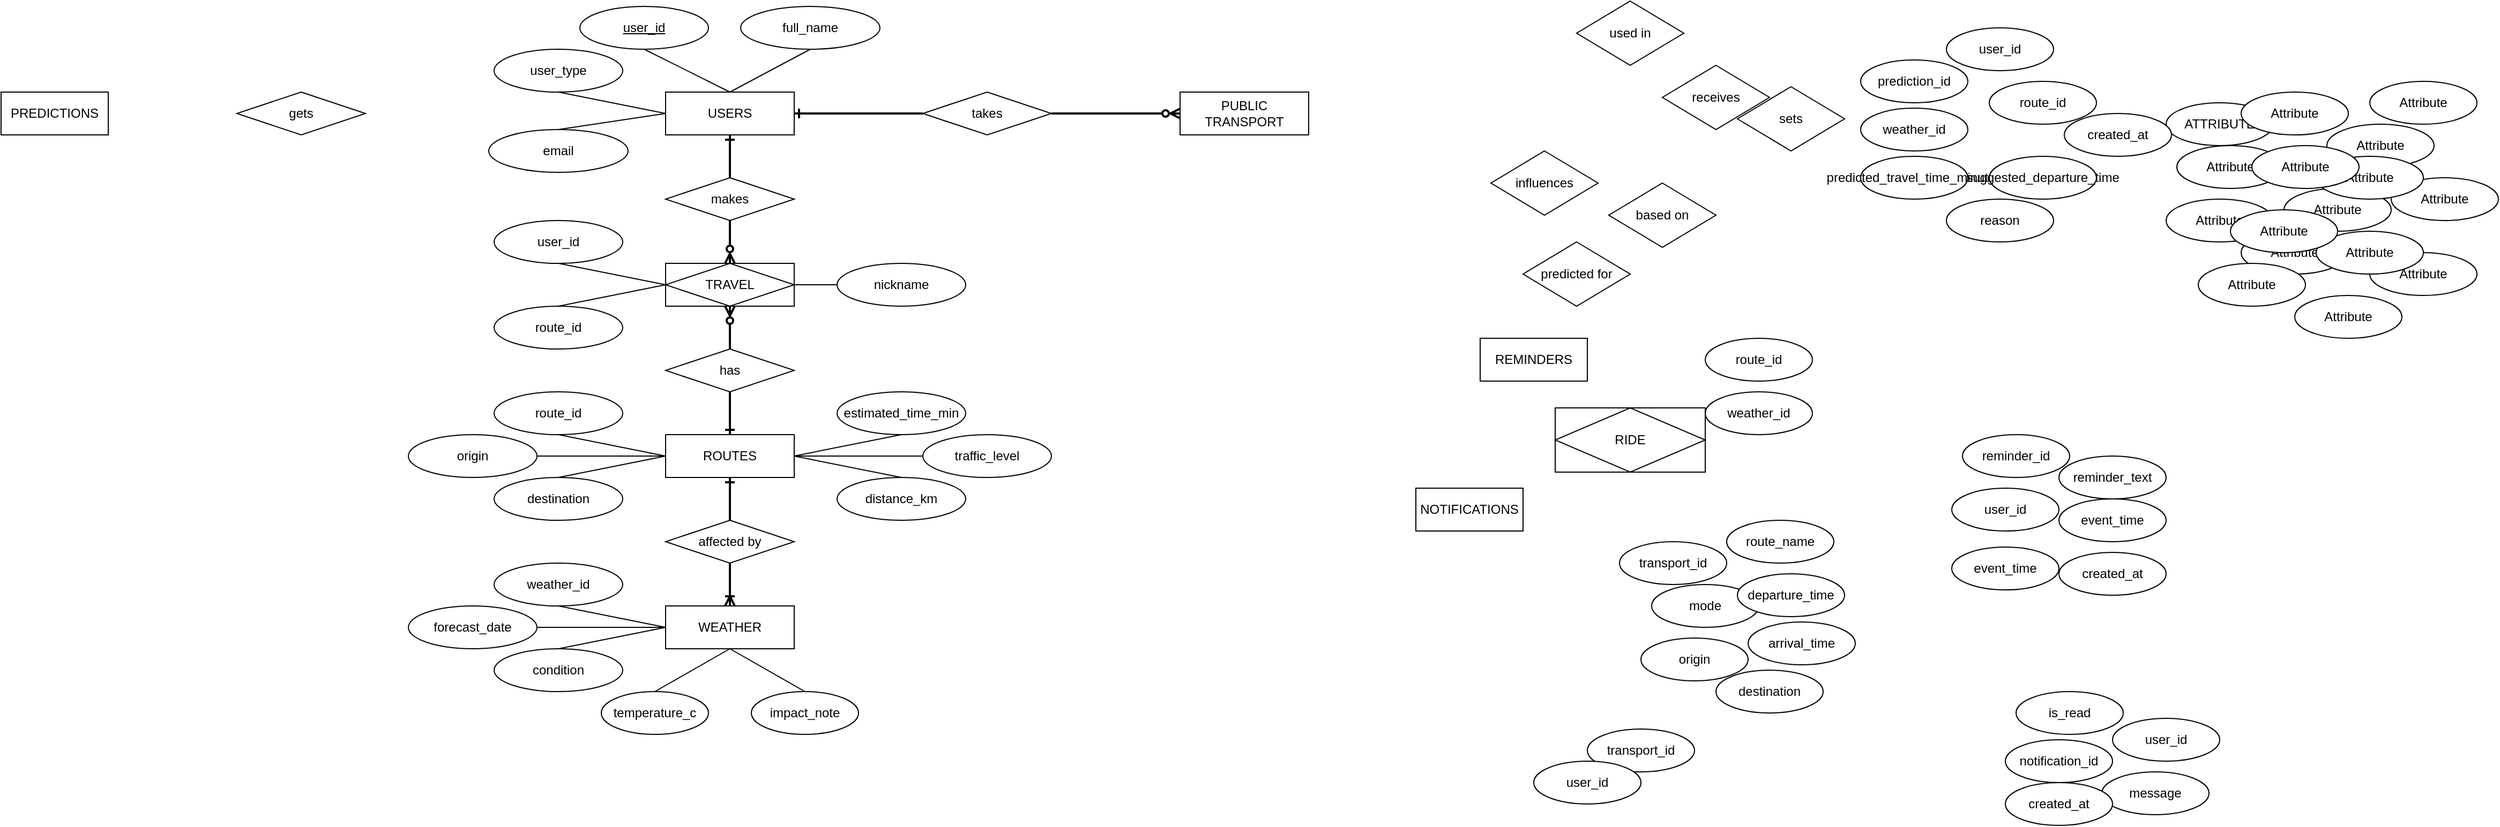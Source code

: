 <mxfile version="28.2.4">
  <diagram name="Page-1" id="dXq6WlskRH7AbOD8Zjuj">
    <mxGraphModel dx="1501" dy="801" grid="1" gridSize="10" guides="1" tooltips="1" connect="1" arrows="1" fold="1" page="1" pageScale="1" pageWidth="1400" pageHeight="850" math="0" shadow="0">
      <root>
        <mxCell id="0" />
        <mxCell id="1" parent="0" />
        <mxCell id="9KrbEgGgeNroT946GBX5-1" value="TRAVEL" style="shape=associativeEntity;whiteSpace=wrap;html=1;align=center;" parent="1" vertex="1">
          <mxGeometry x="760" y="280" width="120" height="40" as="geometry" />
        </mxCell>
        <mxCell id="9KrbEgGgeNroT946GBX5-2" value="USERS" style="whiteSpace=wrap;html=1;align=center;" parent="1" vertex="1">
          <mxGeometry x="760" y="120" width="120" height="40" as="geometry" />
        </mxCell>
        <mxCell id="9KrbEgGgeNroT946GBX5-3" value="ROUTES" style="whiteSpace=wrap;html=1;align=center;" parent="1" vertex="1">
          <mxGeometry x="760" y="440" width="120" height="40" as="geometry" />
        </mxCell>
        <mxCell id="9KrbEgGgeNroT946GBX5-4" value="WEATHER" style="whiteSpace=wrap;html=1;align=center;" parent="1" vertex="1">
          <mxGeometry x="760" y="600" width="120" height="40" as="geometry" />
        </mxCell>
        <mxCell id="9KrbEgGgeNroT946GBX5-5" value="PUBLIC TRANSPORT" style="whiteSpace=wrap;html=1;align=center;" parent="1" vertex="1">
          <mxGeometry x="1240" y="120" width="120" height="40" as="geometry" />
        </mxCell>
        <mxCell id="9KrbEgGgeNroT946GBX5-6" value="PREDICTIONS" style="whiteSpace=wrap;html=1;align=center;" parent="1" vertex="1">
          <mxGeometry x="140" y="120" width="100" height="40" as="geometry" />
        </mxCell>
        <mxCell id="9KrbEgGgeNroT946GBX5-7" value="REMINDERS" style="whiteSpace=wrap;html=1;align=center;" parent="1" vertex="1">
          <mxGeometry x="1520" y="350" width="100" height="40" as="geometry" />
        </mxCell>
        <mxCell id="9KrbEgGgeNroT946GBX5-8" value="NOTIFICATIONS" style="whiteSpace=wrap;html=1;align=center;" parent="1" vertex="1">
          <mxGeometry x="1460" y="490" width="100" height="40" as="geometry" />
        </mxCell>
        <mxCell id="9KrbEgGgeNroT946GBX5-9" value="makes" style="shape=rhombus;perimeter=rhombusPerimeter;whiteSpace=wrap;html=1;align=center;" parent="1" vertex="1">
          <mxGeometry x="760" y="200" width="120" height="40" as="geometry" />
        </mxCell>
        <mxCell id="9KrbEgGgeNroT946GBX5-10" value="has" style="shape=rhombus;perimeter=rhombusPerimeter;whiteSpace=wrap;html=1;align=center;" parent="1" vertex="1">
          <mxGeometry x="760" y="360" width="120" height="40" as="geometry" />
        </mxCell>
        <mxCell id="9KrbEgGgeNroT946GBX5-11" value="affected by" style="shape=rhombus;perimeter=rhombusPerimeter;whiteSpace=wrap;html=1;align=center;" parent="1" vertex="1">
          <mxGeometry x="760" y="520" width="120" height="40" as="geometry" />
        </mxCell>
        <mxCell id="9KrbEgGgeNroT946GBX5-12" value="influences" style="shape=rhombus;perimeter=rhombusPerimeter;whiteSpace=wrap;html=1;align=center;" parent="1" vertex="1">
          <mxGeometry x="1530" y="175" width="100" height="60" as="geometry" />
        </mxCell>
        <mxCell id="9KrbEgGgeNroT946GBX5-13" value="takes" style="shape=rhombus;perimeter=rhombusPerimeter;whiteSpace=wrap;html=1;align=center;" parent="1" vertex="1">
          <mxGeometry x="1000" y="120" width="120" height="40" as="geometry" />
        </mxCell>
        <mxCell id="9KrbEgGgeNroT946GBX5-14" value="used in" style="shape=rhombus;perimeter=rhombusPerimeter;whiteSpace=wrap;html=1;align=center;" parent="1" vertex="1">
          <mxGeometry x="1610" y="35" width="100" height="60" as="geometry" />
        </mxCell>
        <mxCell id="9KrbEgGgeNroT946GBX5-15" value="receives" style="shape=rhombus;perimeter=rhombusPerimeter;whiteSpace=wrap;html=1;align=center;" parent="1" vertex="1">
          <mxGeometry x="1690" y="95" width="100" height="60" as="geometry" />
        </mxCell>
        <mxCell id="9KrbEgGgeNroT946GBX5-16" value="predicted for" style="shape=rhombus;perimeter=rhombusPerimeter;whiteSpace=wrap;html=1;align=center;" parent="1" vertex="1">
          <mxGeometry x="1560" y="260" width="100" height="60" as="geometry" />
        </mxCell>
        <mxCell id="9KrbEgGgeNroT946GBX5-17" value="based on" style="shape=rhombus;perimeter=rhombusPerimeter;whiteSpace=wrap;html=1;align=center;" parent="1" vertex="1">
          <mxGeometry x="1640" y="205" width="100" height="60" as="geometry" />
        </mxCell>
        <mxCell id="9KrbEgGgeNroT946GBX5-18" value="sets" style="shape=rhombus;perimeter=rhombusPerimeter;whiteSpace=wrap;html=1;align=center;" parent="1" vertex="1">
          <mxGeometry x="1760" y="115" width="100" height="60" as="geometry" />
        </mxCell>
        <mxCell id="9KrbEgGgeNroT946GBX5-19" value="gets" style="shape=rhombus;perimeter=rhombusPerimeter;whiteSpace=wrap;html=1;align=center;" parent="1" vertex="1">
          <mxGeometry x="360" y="120" width="120" height="40" as="geometry" />
        </mxCell>
        <mxCell id="9KrbEgGgeNroT946GBX5-21" value="RIDE" style="shape=associativeEntity;whiteSpace=wrap;html=1;align=center;" parent="1" vertex="1">
          <mxGeometry x="1590" y="415" width="140" height="60" as="geometry" />
        </mxCell>
        <mxCell id="9KrbEgGgeNroT946GBX5-22" value="&lt;u&gt;user_id&lt;/u&gt;" style="ellipse;whiteSpace=wrap;html=1;align=center;" parent="1" vertex="1">
          <mxGeometry x="680" y="40" width="120" height="40" as="geometry" />
        </mxCell>
        <mxCell id="9KrbEgGgeNroT946GBX5-23" value="full_name" style="ellipse;whiteSpace=wrap;html=1;align=center;" parent="1" vertex="1">
          <mxGeometry x="830" y="40" width="130" height="40" as="geometry" />
        </mxCell>
        <mxCell id="9KrbEgGgeNroT946GBX5-24" value="email" style="ellipse;whiteSpace=wrap;html=1;align=center;" parent="1" vertex="1">
          <mxGeometry x="595" y="155" width="130" height="40" as="geometry" />
        </mxCell>
        <mxCell id="9KrbEgGgeNroT946GBX5-25" value="user_type" style="ellipse;whiteSpace=wrap;html=1;align=center;" parent="1" vertex="1">
          <mxGeometry x="600" y="80" width="120" height="40" as="geometry" />
        </mxCell>
        <mxCell id="9KrbEgGgeNroT946GBX5-26" value="" style="endArrow=none;html=1;rounded=0;exitX=0.5;exitY=1;exitDx=0;exitDy=0;entryX=0;entryY=0.5;entryDx=0;entryDy=0;" parent="1" source="9KrbEgGgeNroT946GBX5-25" target="9KrbEgGgeNroT946GBX5-2" edge="1">
          <mxGeometry relative="1" as="geometry">
            <mxPoint x="670" y="160" as="sourcePoint" />
            <mxPoint x="830" y="160" as="targetPoint" />
          </mxGeometry>
        </mxCell>
        <mxCell id="9KrbEgGgeNroT946GBX5-27" value="" style="endArrow=none;html=1;rounded=0;exitX=0.5;exitY=1;exitDx=0;exitDy=0;entryX=0.5;entryY=0;entryDx=0;entryDy=0;" parent="1" source="9KrbEgGgeNroT946GBX5-22" target="9KrbEgGgeNroT946GBX5-2" edge="1">
          <mxGeometry relative="1" as="geometry">
            <mxPoint x="782.5" y="80" as="sourcePoint" />
            <mxPoint x="857.5" y="100" as="targetPoint" />
          </mxGeometry>
        </mxCell>
        <mxCell id="9KrbEgGgeNroT946GBX5-28" value="" style="endArrow=none;html=1;rounded=0;exitX=0.5;exitY=1;exitDx=0;exitDy=0;entryX=0.5;entryY=0;entryDx=0;entryDy=0;" parent="1" source="9KrbEgGgeNroT946GBX5-23" target="9KrbEgGgeNroT946GBX5-2" edge="1">
          <mxGeometry relative="1" as="geometry">
            <mxPoint x="810" y="90" as="sourcePoint" />
            <mxPoint x="870" y="150" as="targetPoint" />
          </mxGeometry>
        </mxCell>
        <mxCell id="9KrbEgGgeNroT946GBX5-29" value="" style="endArrow=none;html=1;rounded=0;exitX=0.5;exitY=0;exitDx=0;exitDy=0;entryX=0;entryY=0.5;entryDx=0;entryDy=0;" parent="1" source="9KrbEgGgeNroT946GBX5-24" target="9KrbEgGgeNroT946GBX5-2" edge="1">
          <mxGeometry relative="1" as="geometry">
            <mxPoint x="880" y="100" as="sourcePoint" />
            <mxPoint x="915" y="160" as="targetPoint" />
          </mxGeometry>
        </mxCell>
        <mxCell id="9KrbEgGgeNroT946GBX5-30" value="" style="fontSize=12;html=1;endArrow=none;endFill=0;rounded=0;exitX=0.5;exitY=1;exitDx=0;exitDy=0;entryX=0.5;entryY=0;entryDx=0;entryDy=0;startArrow=ERone;startFill=0;strokeWidth=2;" parent="1" source="9KrbEgGgeNroT946GBX5-2" target="9KrbEgGgeNroT946GBX5-9" edge="1">
          <mxGeometry width="100" height="100" relative="1" as="geometry">
            <mxPoint x="870" y="270" as="sourcePoint" />
            <mxPoint x="970" y="170" as="targetPoint" />
          </mxGeometry>
        </mxCell>
        <mxCell id="9KrbEgGgeNroT946GBX5-31" value="" style="fontSize=12;html=1;endArrow=none;endFill=0;rounded=0;exitX=0.5;exitY=1;exitDx=0;exitDy=0;startArrow=ERzeroToMany;startFill=0;entryX=0.5;entryY=0;entryDx=0;entryDy=0;strokeWidth=2;" parent="1" source="9KrbEgGgeNroT946GBX5-1" target="9KrbEgGgeNroT946GBX5-10" edge="1">
          <mxGeometry width="100" height="100" relative="1" as="geometry">
            <mxPoint x="814.71" y="380" as="sourcePoint" />
            <mxPoint x="815" y="390" as="targetPoint" />
          </mxGeometry>
        </mxCell>
        <mxCell id="9KrbEgGgeNroT946GBX5-32" value="" style="fontSize=12;html=1;endArrow=ERone;endFill=0;rounded=0;exitX=0.5;exitY=1;exitDx=0;exitDy=0;startArrow=none;startFill=0;entryX=0.5;entryY=0;entryDx=0;entryDy=0;strokeWidth=2;" parent="1" source="9KrbEgGgeNroT946GBX5-10" target="9KrbEgGgeNroT946GBX5-3" edge="1">
          <mxGeometry width="100" height="100" relative="1" as="geometry">
            <mxPoint x="884.77" y="435" as="sourcePoint" />
            <mxPoint x="884.77" y="485" as="targetPoint" />
          </mxGeometry>
        </mxCell>
        <mxCell id="9KrbEgGgeNroT946GBX5-33" value="" style="fontSize=12;html=1;endArrow=ERzeroToMany;endFill=1;rounded=0;exitX=0.5;exitY=1;exitDx=0;exitDy=0;entryX=0.5;entryY=0;entryDx=0;entryDy=0;startArrow=none;startFill=0;strokeWidth=2;" parent="1" source="9KrbEgGgeNroT946GBX5-9" target="9KrbEgGgeNroT946GBX5-1" edge="1">
          <mxGeometry width="100" height="100" relative="1" as="geometry">
            <mxPoint x="990" y="200" as="sourcePoint" />
            <mxPoint x="995" y="360" as="targetPoint" />
          </mxGeometry>
        </mxCell>
        <mxCell id="9KrbEgGgeNroT946GBX5-34" value="user_id" style="ellipse;whiteSpace=wrap;html=1;align=center;" parent="1" vertex="1">
          <mxGeometry x="600" y="240" width="120" height="40" as="geometry" />
        </mxCell>
        <mxCell id="9KrbEgGgeNroT946GBX5-35" value="route_id" style="ellipse;whiteSpace=wrap;html=1;align=center;" parent="1" vertex="1">
          <mxGeometry x="600" y="320" width="120" height="40" as="geometry" />
        </mxCell>
        <mxCell id="9KrbEgGgeNroT946GBX5-36" value="nickname" style="ellipse;whiteSpace=wrap;html=1;align=center;" parent="1" vertex="1">
          <mxGeometry x="920" y="280" width="120" height="40" as="geometry" />
        </mxCell>
        <mxCell id="9KrbEgGgeNroT946GBX5-37" value="" style="endArrow=none;html=1;rounded=0;exitX=0.5;exitY=1;exitDx=0;exitDy=0;entryX=0;entryY=0.5;entryDx=0;entryDy=0;" parent="1" source="9KrbEgGgeNroT946GBX5-34" target="9KrbEgGgeNroT946GBX5-1" edge="1">
          <mxGeometry relative="1" as="geometry">
            <mxPoint x="680" y="280" as="sourcePoint" />
            <mxPoint x="760" y="300" as="targetPoint" />
          </mxGeometry>
        </mxCell>
        <mxCell id="9KrbEgGgeNroT946GBX5-38" value="" style="endArrow=none;html=1;rounded=0;exitX=0.5;exitY=0;exitDx=0;exitDy=0;entryX=0;entryY=0.5;entryDx=0;entryDy=0;" parent="1" source="9KrbEgGgeNroT946GBX5-35" target="9KrbEgGgeNroT946GBX5-1" edge="1">
          <mxGeometry relative="1" as="geometry">
            <mxPoint x="720" y="260" as="sourcePoint" />
            <mxPoint x="790" y="270" as="targetPoint" />
          </mxGeometry>
        </mxCell>
        <mxCell id="9KrbEgGgeNroT946GBX5-39" value="" style="endArrow=none;html=1;rounded=0;exitX=1;exitY=0.5;exitDx=0;exitDy=0;entryX=0;entryY=0.5;entryDx=0;entryDy=0;" parent="1" source="9KrbEgGgeNroT946GBX5-1" target="9KrbEgGgeNroT946GBX5-36" edge="1">
          <mxGeometry relative="1" as="geometry">
            <mxPoint x="890" y="320" as="sourcePoint" />
            <mxPoint x="960" y="310" as="targetPoint" />
          </mxGeometry>
        </mxCell>
        <mxCell id="9KrbEgGgeNroT946GBX5-40" value="route_id" style="ellipse;whiteSpace=wrap;html=1;align=center;" parent="1" vertex="1">
          <mxGeometry x="600" y="400" width="120" height="40" as="geometry" />
        </mxCell>
        <mxCell id="EZT8Fwv9AmYx2iff5m9D-2" value="Attribute" style="ellipse;whiteSpace=wrap;html=1;align=center;" parent="1" vertex="1">
          <mxGeometry x="2160" y="220" width="100" height="40" as="geometry" />
        </mxCell>
        <mxCell id="EZT8Fwv9AmYx2iff5m9D-3" value="Attribute" style="ellipse;whiteSpace=wrap;html=1;align=center;" parent="1" vertex="1">
          <mxGeometry x="2170" y="170" width="100" height="40" as="geometry" />
        </mxCell>
        <mxCell id="EZT8Fwv9AmYx2iff5m9D-4" value="weather_id" style="ellipse;whiteSpace=wrap;html=1;align=center;" parent="1" vertex="1">
          <mxGeometry x="1730" y="400" width="100" height="40" as="geometry" />
        </mxCell>
        <mxCell id="EZT8Fwv9AmYx2iff5m9D-5" value="ATTRIBUTE" style="ellipse;whiteSpace=wrap;html=1;align=center;" parent="1" vertex="1">
          <mxGeometry x="2160" y="130" width="100" height="40" as="geometry" />
        </mxCell>
        <mxCell id="EZT8Fwv9AmYx2iff5m9D-6" value="traffic_level" style="ellipse;whiteSpace=wrap;html=1;align=center;" parent="1" vertex="1">
          <mxGeometry x="1000" y="440" width="120" height="40" as="geometry" />
        </mxCell>
        <mxCell id="EZT8Fwv9AmYx2iff5m9D-7" value="weather_id" style="ellipse;whiteSpace=wrap;html=1;align=center;" parent="1" vertex="1">
          <mxGeometry x="600" y="560" width="120" height="40" as="geometry" />
        </mxCell>
        <mxCell id="EZT8Fwv9AmYx2iff5m9D-8" value="route_id" style="ellipse;whiteSpace=wrap;html=1;align=center;" parent="1" vertex="1">
          <mxGeometry x="1730" y="350" width="100" height="40" as="geometry" />
        </mxCell>
        <mxCell id="EZT8Fwv9AmYx2iff5m9D-9" value="distance_km" style="ellipse;whiteSpace=wrap;html=1;align=center;" parent="1" vertex="1">
          <mxGeometry x="920" y="480" width="120" height="40" as="geometry" />
        </mxCell>
        <mxCell id="EZT8Fwv9AmYx2iff5m9D-10" value="condition" style="ellipse;whiteSpace=wrap;html=1;align=center;" parent="1" vertex="1">
          <mxGeometry x="600" y="640" width="120" height="40" as="geometry" />
        </mxCell>
        <mxCell id="EZT8Fwv9AmYx2iff5m9D-11" value="origin" style="ellipse;whiteSpace=wrap;html=1;align=center;" parent="1" vertex="1">
          <mxGeometry x="520" y="440" width="120" height="40" as="geometry" />
        </mxCell>
        <mxCell id="EZT8Fwv9AmYx2iff5m9D-12" value="forecast_date" style="ellipse;whiteSpace=wrap;html=1;align=center;" parent="1" vertex="1">
          <mxGeometry x="520" y="600" width="120" height="40" as="geometry" />
        </mxCell>
        <mxCell id="EZT8Fwv9AmYx2iff5m9D-13" value="temperature_c" style="ellipse;whiteSpace=wrap;html=1;align=center;" parent="1" vertex="1">
          <mxGeometry x="700" y="680" width="100" height="40" as="geometry" />
        </mxCell>
        <mxCell id="EZT8Fwv9AmYx2iff5m9D-14" value="destination" style="ellipse;whiteSpace=wrap;html=1;align=center;" parent="1" vertex="1">
          <mxGeometry x="600" y="480" width="120" height="40" as="geometry" />
        </mxCell>
        <mxCell id="EZT8Fwv9AmYx2iff5m9D-15" value="estimated_time_min" style="ellipse;whiteSpace=wrap;html=1;align=center;" parent="1" vertex="1">
          <mxGeometry x="920" y="400" width="120" height="40" as="geometry" />
        </mxCell>
        <mxCell id="EZT8Fwv9AmYx2iff5m9D-16" value="Attribute" style="ellipse;whiteSpace=wrap;html=1;align=center;" parent="1" vertex="1">
          <mxGeometry x="2350" y="110" width="100" height="40" as="geometry" />
        </mxCell>
        <mxCell id="EZT8Fwv9AmYx2iff5m9D-17" value="Attribute" style="ellipse;whiteSpace=wrap;html=1;align=center;" parent="1" vertex="1">
          <mxGeometry x="2370" y="200" width="100" height="40" as="geometry" />
        </mxCell>
        <mxCell id="EZT8Fwv9AmYx2iff5m9D-18" value="Attribute" style="ellipse;whiteSpace=wrap;html=1;align=center;" parent="1" vertex="1">
          <mxGeometry x="2310" y="150" width="100" height="40" as="geometry" />
        </mxCell>
        <mxCell id="EZT8Fwv9AmYx2iff5m9D-19" value="Attribute" style="ellipse;whiteSpace=wrap;html=1;align=center;" parent="1" vertex="1">
          <mxGeometry x="2350" y="270" width="100" height="40" as="geometry" />
        </mxCell>
        <mxCell id="EZT8Fwv9AmYx2iff5m9D-20" value="notification_id" style="ellipse;whiteSpace=wrap;html=1;align=center;" parent="1" vertex="1">
          <mxGeometry x="2010" y="725" width="100" height="40" as="geometry" />
        </mxCell>
        <mxCell id="EZT8Fwv9AmYx2iff5m9D-21" value="event_time" style="ellipse;whiteSpace=wrap;html=1;align=center;" parent="1" vertex="1">
          <mxGeometry x="2060" y="500" width="100" height="40" as="geometry" />
        </mxCell>
        <mxCell id="EZT8Fwv9AmYx2iff5m9D-22" value="event_time" style="ellipse;whiteSpace=wrap;html=1;align=center;" parent="1" vertex="1">
          <mxGeometry x="1960" y="545" width="100" height="40" as="geometry" />
        </mxCell>
        <mxCell id="EZT8Fwv9AmYx2iff5m9D-23" value="user_id" style="ellipse;whiteSpace=wrap;html=1;align=center;" parent="1" vertex="1">
          <mxGeometry x="1955" y="60" width="100" height="40" as="geometry" />
        </mxCell>
        <mxCell id="EZT8Fwv9AmYx2iff5m9D-24" value="route_id" style="ellipse;whiteSpace=wrap;html=1;align=center;" parent="1" vertex="1">
          <mxGeometry x="1995" y="110" width="100" height="40" as="geometry" />
        </mxCell>
        <mxCell id="EZT8Fwv9AmYx2iff5m9D-25" value="Attribute" style="ellipse;whiteSpace=wrap;html=1;align=center;" parent="1" vertex="1">
          <mxGeometry x="2270" y="210" width="100" height="40" as="geometry" />
        </mxCell>
        <mxCell id="EZT8Fwv9AmYx2iff5m9D-26" value="reminder_text" style="ellipse;whiteSpace=wrap;html=1;align=center;" parent="1" vertex="1">
          <mxGeometry x="2060" y="460" width="100" height="40" as="geometry" />
        </mxCell>
        <mxCell id="EZT8Fwv9AmYx2iff5m9D-27" value="prediction_id" style="ellipse;whiteSpace=wrap;html=1;align=center;" parent="1" vertex="1">
          <mxGeometry x="1875" y="90" width="100" height="40" as="geometry" />
        </mxCell>
        <mxCell id="EZT8Fwv9AmYx2iff5m9D-28" value="created_at" style="ellipse;whiteSpace=wrap;html=1;align=center;" parent="1" vertex="1">
          <mxGeometry x="2065" y="140" width="100" height="40" as="geometry" />
        </mxCell>
        <mxCell id="EZT8Fwv9AmYx2iff5m9D-29" value="transport_id" style="ellipse;whiteSpace=wrap;html=1;align=center;" parent="1" vertex="1">
          <mxGeometry x="1620" y="715" width="100" height="40" as="geometry" />
        </mxCell>
        <mxCell id="EZT8Fwv9AmYx2iff5m9D-30" value="user_id" style="ellipse;whiteSpace=wrap;html=1;align=center;" parent="1" vertex="1">
          <mxGeometry x="1570" y="745" width="100" height="40" as="geometry" />
        </mxCell>
        <mxCell id="EZT8Fwv9AmYx2iff5m9D-31" value="Attribute" style="ellipse;whiteSpace=wrap;html=1;align=center;" parent="1" vertex="1">
          <mxGeometry x="2230" y="250" width="100" height="40" as="geometry" />
        </mxCell>
        <mxCell id="EZT8Fwv9AmYx2iff5m9D-32" value="user_id" style="ellipse;whiteSpace=wrap;html=1;align=center;" parent="1" vertex="1">
          <mxGeometry x="1960" y="490" width="100" height="40" as="geometry" />
        </mxCell>
        <mxCell id="EZT8Fwv9AmYx2iff5m9D-33" value="Attribute" style="ellipse;whiteSpace=wrap;html=1;align=center;" parent="1" vertex="1">
          <mxGeometry x="2230" y="120" width="100" height="40" as="geometry" />
        </mxCell>
        <mxCell id="EZT8Fwv9AmYx2iff5m9D-34" value="Attribute" style="ellipse;whiteSpace=wrap;html=1;align=center;" parent="1" vertex="1">
          <mxGeometry x="2190" y="280" width="100" height="40" as="geometry" />
        </mxCell>
        <mxCell id="EZT8Fwv9AmYx2iff5m9D-35" value="Attribute" style="ellipse;whiteSpace=wrap;html=1;align=center;" parent="1" vertex="1">
          <mxGeometry x="2300" y="250" width="100" height="40" as="geometry" />
        </mxCell>
        <mxCell id="EZT8Fwv9AmYx2iff5m9D-36" value="is_read" style="ellipse;whiteSpace=wrap;html=1;align=center;" parent="1" vertex="1">
          <mxGeometry x="2020" y="680" width="100" height="40" as="geometry" />
        </mxCell>
        <mxCell id="EZT8Fwv9AmYx2iff5m9D-37" value="Attribute" style="ellipse;whiteSpace=wrap;html=1;align=center;" parent="1" vertex="1">
          <mxGeometry x="2280" y="310" width="100" height="40" as="geometry" />
        </mxCell>
        <mxCell id="EZT8Fwv9AmYx2iff5m9D-38" value="reason" style="ellipse;whiteSpace=wrap;html=1;align=center;" parent="1" vertex="1">
          <mxGeometry x="1955" y="220" width="100" height="40" as="geometry" />
        </mxCell>
        <mxCell id="EZT8Fwv9AmYx2iff5m9D-39" value="predicted_travel_time_minutes" style="ellipse;whiteSpace=wrap;html=1;align=center;" parent="1" vertex="1">
          <mxGeometry x="1875" y="180" width="100" height="40" as="geometry" />
        </mxCell>
        <mxCell id="EZT8Fwv9AmYx2iff5m9D-40" value="reminder_id" style="ellipse;whiteSpace=wrap;html=1;align=center;" parent="1" vertex="1">
          <mxGeometry x="1970" y="440" width="100" height="40" as="geometry" />
        </mxCell>
        <mxCell id="EZT8Fwv9AmYx2iff5m9D-41" value="Attribute" style="ellipse;whiteSpace=wrap;html=1;align=center;" parent="1" vertex="1">
          <mxGeometry x="2300" y="180" width="100" height="40" as="geometry" />
        </mxCell>
        <mxCell id="EZT8Fwv9AmYx2iff5m9D-42" value="Attribute" style="ellipse;whiteSpace=wrap;html=1;align=center;" parent="1" vertex="1">
          <mxGeometry x="2240" y="170" width="100" height="40" as="geometry" />
        </mxCell>
        <mxCell id="EZT8Fwv9AmYx2iff5m9D-43" value="origin" style="ellipse;whiteSpace=wrap;html=1;align=center;" parent="1" vertex="1">
          <mxGeometry x="1670" y="630" width="100" height="40" as="geometry" />
        </mxCell>
        <mxCell id="EZT8Fwv9AmYx2iff5m9D-44" value="weather_id" style="ellipse;whiteSpace=wrap;html=1;align=center;" parent="1" vertex="1">
          <mxGeometry x="1875" y="135" width="100" height="40" as="geometry" />
        </mxCell>
        <mxCell id="EZT8Fwv9AmYx2iff5m9D-45" value="message" style="ellipse;whiteSpace=wrap;html=1;align=center;" parent="1" vertex="1">
          <mxGeometry x="2100" y="755" width="100" height="40" as="geometry" />
        </mxCell>
        <mxCell id="EZT8Fwv9AmYx2iff5m9D-46" value="user_id" style="ellipse;whiteSpace=wrap;html=1;align=center;" parent="1" vertex="1">
          <mxGeometry x="2110" y="705" width="100" height="40" as="geometry" />
        </mxCell>
        <mxCell id="EZT8Fwv9AmYx2iff5m9D-47" value="transport_id" style="ellipse;whiteSpace=wrap;html=1;align=center;rotation=0;" parent="1" vertex="1">
          <mxGeometry x="1650" y="540" width="100" height="40" as="geometry" />
        </mxCell>
        <mxCell id="EZT8Fwv9AmYx2iff5m9D-48" value="destination" style="ellipse;whiteSpace=wrap;html=1;align=center;" parent="1" vertex="1">
          <mxGeometry x="1740" y="660" width="100" height="40" as="geometry" />
        </mxCell>
        <mxCell id="EZT8Fwv9AmYx2iff5m9D-49" value="created_at" style="ellipse;whiteSpace=wrap;html=1;align=center;" parent="1" vertex="1">
          <mxGeometry x="2060" y="550" width="100" height="40" as="geometry" />
        </mxCell>
        <mxCell id="EZT8Fwv9AmYx2iff5m9D-50" value="route_name" style="ellipse;whiteSpace=wrap;html=1;align=center;" parent="1" vertex="1">
          <mxGeometry x="1750" y="520" width="100" height="40" as="geometry" />
        </mxCell>
        <mxCell id="EZT8Fwv9AmYx2iff5m9D-51" value="impact_note" style="ellipse;whiteSpace=wrap;html=1;align=center;" parent="1" vertex="1">
          <mxGeometry x="840" y="680" width="100" height="40" as="geometry" />
        </mxCell>
        <mxCell id="EZT8Fwv9AmYx2iff5m9D-52" value="suggested_departure_time" style="ellipse;whiteSpace=wrap;html=1;align=center;" parent="1" vertex="1">
          <mxGeometry x="1995" y="180" width="100" height="40" as="geometry" />
        </mxCell>
        <mxCell id="EZT8Fwv9AmYx2iff5m9D-53" value="Attribute" style="ellipse;whiteSpace=wrap;html=1;align=center;" parent="1" vertex="1">
          <mxGeometry x="2220" y="230" width="100" height="40" as="geometry" />
        </mxCell>
        <mxCell id="EZT8Fwv9AmYx2iff5m9D-54" value="created_at" style="ellipse;whiteSpace=wrap;html=1;align=center;" parent="1" vertex="1">
          <mxGeometry x="2010" y="765" width="100" height="40" as="geometry" />
        </mxCell>
        <mxCell id="EZT8Fwv9AmYx2iff5m9D-55" value="mode" style="ellipse;whiteSpace=wrap;html=1;align=center;" parent="1" vertex="1">
          <mxGeometry x="1680" y="580" width="100" height="40" as="geometry" />
        </mxCell>
        <mxCell id="EZT8Fwv9AmYx2iff5m9D-56" value="departure_time" style="ellipse;whiteSpace=wrap;html=1;align=center;" parent="1" vertex="1">
          <mxGeometry x="1760" y="570" width="100" height="40" as="geometry" />
        </mxCell>
        <mxCell id="EZT8Fwv9AmYx2iff5m9D-57" value="arrival_time" style="ellipse;whiteSpace=wrap;html=1;align=center;" parent="1" vertex="1">
          <mxGeometry x="1770" y="615" width="100" height="40" as="geometry" />
        </mxCell>
        <mxCell id="iCCxBn-vq7RnBzHDNI8v-3" value="" style="endArrow=none;html=1;rounded=0;exitX=0.5;exitY=1;exitDx=0;exitDy=0;entryX=0;entryY=0.5;entryDx=0;entryDy=0;" edge="1" parent="1" source="9KrbEgGgeNroT946GBX5-40" target="9KrbEgGgeNroT946GBX5-3">
          <mxGeometry relative="1" as="geometry">
            <mxPoint x="680" y="467.5" as="sourcePoint" />
            <mxPoint x="750" y="452.5" as="targetPoint" />
          </mxGeometry>
        </mxCell>
        <mxCell id="iCCxBn-vq7RnBzHDNI8v-5" value="" style="endArrow=none;html=1;rounded=0;exitX=1;exitY=0.5;exitDx=0;exitDy=0;entryX=0;entryY=0.5;entryDx=0;entryDy=0;" edge="1" parent="1" source="EZT8Fwv9AmYx2iff5m9D-11" target="9KrbEgGgeNroT946GBX5-3">
          <mxGeometry relative="1" as="geometry">
            <mxPoint x="740" y="440" as="sourcePoint" />
            <mxPoint x="760" y="480" as="targetPoint" />
          </mxGeometry>
        </mxCell>
        <mxCell id="iCCxBn-vq7RnBzHDNI8v-6" value="" style="endArrow=none;html=1;rounded=0;exitX=0.5;exitY=0;exitDx=0;exitDy=0;entryX=0;entryY=0.5;entryDx=0;entryDy=0;" edge="1" parent="1" source="EZT8Fwv9AmYx2iff5m9D-14" target="9KrbEgGgeNroT946GBX5-3">
          <mxGeometry relative="1" as="geometry">
            <mxPoint x="660" y="560" as="sourcePoint" />
            <mxPoint x="680" y="600" as="targetPoint" />
          </mxGeometry>
        </mxCell>
        <mxCell id="iCCxBn-vq7RnBzHDNI8v-7" value="" style="endArrow=none;html=1;rounded=0;exitX=0.5;exitY=1;exitDx=0;exitDy=0;entryX=1;entryY=0.5;entryDx=0;entryDy=0;" edge="1" parent="1" source="EZT8Fwv9AmYx2iff5m9D-15" target="9KrbEgGgeNroT946GBX5-3">
          <mxGeometry relative="1" as="geometry">
            <mxPoint x="900" y="540" as="sourcePoint" />
            <mxPoint x="920" y="580" as="targetPoint" />
          </mxGeometry>
        </mxCell>
        <mxCell id="iCCxBn-vq7RnBzHDNI8v-8" value="" style="endArrow=none;html=1;rounded=0;exitX=0;exitY=0.5;exitDx=0;exitDy=0;entryX=1;entryY=0.5;entryDx=0;entryDy=0;" edge="1" parent="1" source="EZT8Fwv9AmYx2iff5m9D-6" target="9KrbEgGgeNroT946GBX5-3">
          <mxGeometry relative="1" as="geometry">
            <mxPoint x="960" y="460" as="sourcePoint" />
            <mxPoint x="980" y="500" as="targetPoint" />
          </mxGeometry>
        </mxCell>
        <mxCell id="iCCxBn-vq7RnBzHDNI8v-9" value="" style="endArrow=none;html=1;rounded=0;exitX=0.5;exitY=0;exitDx=0;exitDy=0;entryX=1;entryY=0.5;entryDx=0;entryDy=0;" edge="1" parent="1" source="EZT8Fwv9AmYx2iff5m9D-9" target="9KrbEgGgeNroT946GBX5-3">
          <mxGeometry relative="1" as="geometry">
            <mxPoint x="930" y="480" as="sourcePoint" />
            <mxPoint x="950" y="520" as="targetPoint" />
          </mxGeometry>
        </mxCell>
        <mxCell id="iCCxBn-vq7RnBzHDNI8v-10" value="" style="fontSize=12;html=1;endArrow=none;endFill=0;rounded=0;exitX=0.5;exitY=1;exitDx=0;exitDy=0;startArrow=ERone;startFill=0;entryX=0.5;entryY=0;entryDx=0;entryDy=0;strokeWidth=2;" edge="1" parent="1" source="9KrbEgGgeNroT946GBX5-3" target="9KrbEgGgeNroT946GBX5-11">
          <mxGeometry width="100" height="100" relative="1" as="geometry">
            <mxPoint x="820" y="440" as="sourcePoint" />
            <mxPoint x="820" y="480" as="targetPoint" />
          </mxGeometry>
        </mxCell>
        <mxCell id="iCCxBn-vq7RnBzHDNI8v-11" value="" style="fontSize=12;html=1;endArrow=ERoneToMany;endFill=0;rounded=0;startArrow=none;startFill=0;entryX=0.5;entryY=0;entryDx=0;entryDy=0;exitX=0.5;exitY=1;exitDx=0;exitDy=0;strokeWidth=2;" edge="1" parent="1" source="9KrbEgGgeNroT946GBX5-11" target="9KrbEgGgeNroT946GBX5-4">
          <mxGeometry width="100" height="100" relative="1" as="geometry">
            <mxPoint x="880" y="560" as="sourcePoint" />
            <mxPoint x="810" y="560" as="targetPoint" />
          </mxGeometry>
        </mxCell>
        <mxCell id="iCCxBn-vq7RnBzHDNI8v-14" value="" style="endArrow=none;html=1;rounded=0;exitX=0.5;exitY=1;exitDx=0;exitDy=0;entryX=0;entryY=0.5;entryDx=0;entryDy=0;" edge="1" parent="1" source="EZT8Fwv9AmYx2iff5m9D-7" target="9KrbEgGgeNroT946GBX5-4">
          <mxGeometry relative="1" as="geometry">
            <mxPoint x="700" y="620" as="sourcePoint" />
            <mxPoint x="800" y="600" as="targetPoint" />
          </mxGeometry>
        </mxCell>
        <mxCell id="iCCxBn-vq7RnBzHDNI8v-15" value="" style="endArrow=none;html=1;rounded=0;exitX=1;exitY=0.5;exitDx=0;exitDy=0;entryX=0;entryY=0.5;entryDx=0;entryDy=0;" edge="1" parent="1" source="EZT8Fwv9AmYx2iff5m9D-12" target="9KrbEgGgeNroT946GBX5-4">
          <mxGeometry relative="1" as="geometry">
            <mxPoint x="640" y="620" as="sourcePoint" />
            <mxPoint x="740" y="640" as="targetPoint" />
          </mxGeometry>
        </mxCell>
        <mxCell id="iCCxBn-vq7RnBzHDNI8v-16" value="" style="endArrow=none;html=1;rounded=0;exitX=0.5;exitY=0;exitDx=0;exitDy=0;entryX=0;entryY=0.5;entryDx=0;entryDy=0;" edge="1" parent="1" source="EZT8Fwv9AmYx2iff5m9D-10" target="9KrbEgGgeNroT946GBX5-4">
          <mxGeometry relative="1" as="geometry">
            <mxPoint x="730" y="640" as="sourcePoint" />
            <mxPoint x="830" y="660" as="targetPoint" />
          </mxGeometry>
        </mxCell>
        <mxCell id="iCCxBn-vq7RnBzHDNI8v-17" value="" style="endArrow=none;html=1;rounded=0;exitX=0.5;exitY=0;exitDx=0;exitDy=0;entryX=0.5;entryY=1;entryDx=0;entryDy=0;" edge="1" parent="1" source="EZT8Fwv9AmYx2iff5m9D-13" target="9KrbEgGgeNroT946GBX5-4">
          <mxGeometry relative="1" as="geometry">
            <mxPoint x="760" y="650" as="sourcePoint" />
            <mxPoint x="860" y="670" as="targetPoint" />
          </mxGeometry>
        </mxCell>
        <mxCell id="iCCxBn-vq7RnBzHDNI8v-18" value="" style="endArrow=none;html=1;rounded=0;exitX=0.5;exitY=1;exitDx=0;exitDy=0;entryX=0.5;entryY=0;entryDx=0;entryDy=0;" edge="1" parent="1" source="9KrbEgGgeNroT946GBX5-4" target="EZT8Fwv9AmYx2iff5m9D-51">
          <mxGeometry relative="1" as="geometry">
            <mxPoint x="890" y="650" as="sourcePoint" />
            <mxPoint x="990" y="670" as="targetPoint" />
          </mxGeometry>
        </mxCell>
        <mxCell id="iCCxBn-vq7RnBzHDNI8v-20" value="" style="fontSize=12;html=1;endArrow=none;endFill=0;rounded=0;exitX=1;exitY=0.5;exitDx=0;exitDy=0;startArrow=ERone;startFill=0;strokeWidth=2;entryX=0;entryY=0.5;entryDx=0;entryDy=0;" edge="1" parent="1" source="9KrbEgGgeNroT946GBX5-2" target="9KrbEgGgeNroT946GBX5-13">
          <mxGeometry width="100" height="100" relative="1" as="geometry">
            <mxPoint x="990" y="135" as="sourcePoint" />
            <mxPoint x="1010" y="190" as="targetPoint" />
          </mxGeometry>
        </mxCell>
        <mxCell id="iCCxBn-vq7RnBzHDNI8v-21" value="" style="fontSize=12;html=1;endArrow=ERzeroToMany;endFill=0;rounded=0;exitX=1;exitY=0.5;exitDx=0;exitDy=0;startArrow=none;startFill=0;strokeWidth=2;entryX=0;entryY=0.5;entryDx=0;entryDy=0;" edge="1" parent="1" source="9KrbEgGgeNroT946GBX5-13" target="9KrbEgGgeNroT946GBX5-5">
          <mxGeometry width="100" height="100" relative="1" as="geometry">
            <mxPoint x="1000" y="160" as="sourcePoint" />
            <mxPoint x="1180" y="180" as="targetPoint" />
          </mxGeometry>
        </mxCell>
      </root>
    </mxGraphModel>
  </diagram>
</mxfile>
